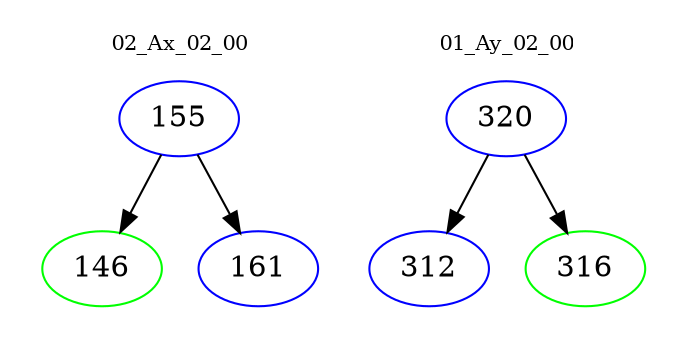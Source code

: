 digraph{
subgraph cluster_0 {
color = white
label = "02_Ax_02_00";
fontsize=10;
T0_155 [label="155", color="blue"]
T0_155 -> T0_146 [color="black"]
T0_146 [label="146", color="green"]
T0_155 -> T0_161 [color="black"]
T0_161 [label="161", color="blue"]
}
subgraph cluster_1 {
color = white
label = "01_Ay_02_00";
fontsize=10;
T1_320 [label="320", color="blue"]
T1_320 -> T1_312 [color="black"]
T1_312 [label="312", color="blue"]
T1_320 -> T1_316 [color="black"]
T1_316 [label="316", color="green"]
}
}
